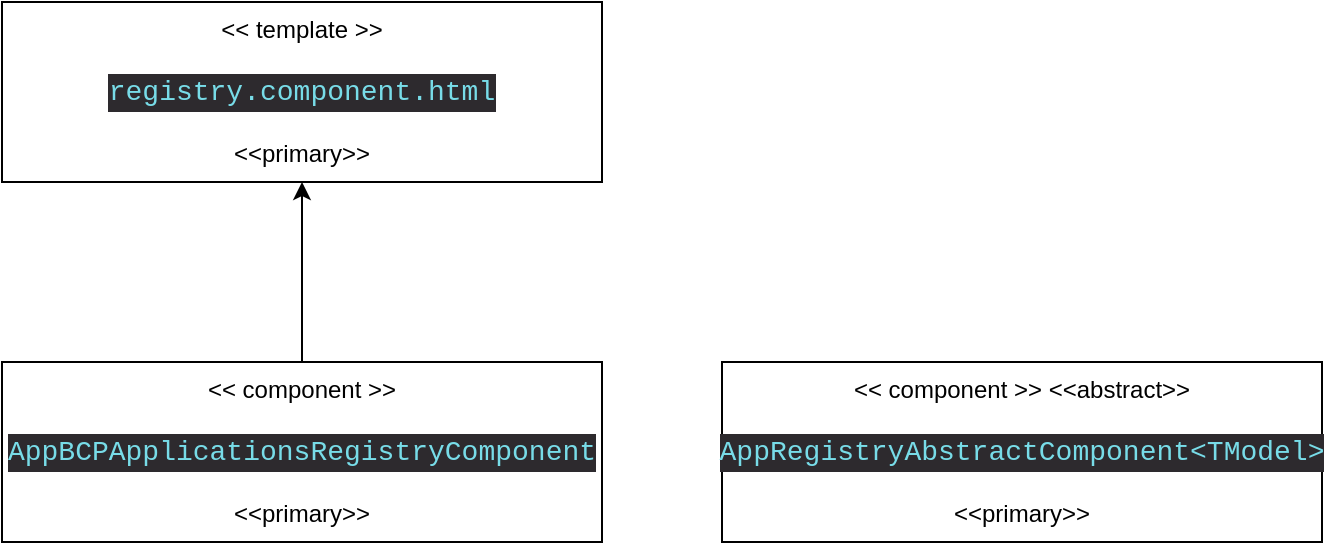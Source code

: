 <mxfile version="20.5.1" type="github">
  <diagram id="WNYNXLuQhr5H1WM_juKS" name="Страница 1">
    <mxGraphModel dx="673" dy="806" grid="1" gridSize="10" guides="1" tooltips="1" connect="1" arrows="1" fold="1" page="1" pageScale="1" pageWidth="827" pageHeight="1169" math="0" shadow="0">
      <root>
        <mxCell id="0" />
        <mxCell id="1" parent="0" />
        <mxCell id="FiCnPz2NSFqeGe_ML8CB-3" style="rounded=0;orthogonalLoop=1;jettySize=auto;html=1;exitX=0.5;exitY=0;exitDx=0;exitDy=0;" edge="1" parent="1" source="FiCnPz2NSFqeGe_ML8CB-1" target="FiCnPz2NSFqeGe_ML8CB-2">
          <mxGeometry relative="1" as="geometry" />
        </mxCell>
        <mxCell id="FiCnPz2NSFqeGe_ML8CB-1" value="&amp;lt;&amp;lt; component &amp;gt;&amp;gt;&lt;br&gt;&lt;br&gt;&lt;div style=&quot;color: rgb(252, 252, 250); background-color: rgb(45, 42, 46); font-family: Consolas, &amp;quot;Courier New&amp;quot;, monospace; font-size: 14px; line-height: 19px;&quot;&gt;&lt;span style=&quot;color: #78dce8;&quot;&gt;AppBCPApplicationsRegistryComponent&lt;/span&gt;&lt;/div&gt;&lt;br&gt;&amp;lt;&amp;lt;primary&amp;gt;&amp;gt;" style="rounded=0;whiteSpace=wrap;html=1;" vertex="1" parent="1">
          <mxGeometry x="80" y="380" width="300" height="90" as="geometry" />
        </mxCell>
        <mxCell id="FiCnPz2NSFqeGe_ML8CB-2" value="&amp;lt;&amp;lt; template &amp;gt;&amp;gt;&lt;br&gt;&lt;br&gt;&lt;div style=&quot;background-color: rgb(45, 42, 46); font-family: Consolas, &amp;quot;Courier New&amp;quot;, monospace; font-size: 14px; line-height: 19px;&quot;&gt;&lt;font color=&quot;#78dce8&quot;&gt;registry.component.html&lt;/font&gt;&lt;/div&gt;&lt;br&gt;&amp;lt;&amp;lt;primary&amp;gt;&amp;gt;" style="rounded=0;whiteSpace=wrap;html=1;" vertex="1" parent="1">
          <mxGeometry x="80" y="200" width="300" height="90" as="geometry" />
        </mxCell>
        <mxCell id="FiCnPz2NSFqeGe_ML8CB-4" value="&amp;lt;&amp;lt; component &amp;gt;&amp;gt; &amp;lt;&amp;lt;abstract&amp;gt;&amp;gt;&lt;br&gt;&lt;br&gt;&lt;div style=&quot;color: rgb(252, 252, 250); background-color: rgb(45, 42, 46); font-family: Consolas, &amp;quot;Courier New&amp;quot;, monospace; font-size: 14px; line-height: 19px;&quot;&gt;&lt;span style=&quot;color: #78dce8;&quot;&gt;AppRegistryAbstractComponent&amp;lt;TModel&amp;gt;&lt;/span&gt;&lt;/div&gt;&lt;br&gt;&amp;lt;&amp;lt;primary&amp;gt;&amp;gt;" style="rounded=0;whiteSpace=wrap;html=1;" vertex="1" parent="1">
          <mxGeometry x="440" y="380" width="300" height="90" as="geometry" />
        </mxCell>
      </root>
    </mxGraphModel>
  </diagram>
</mxfile>

